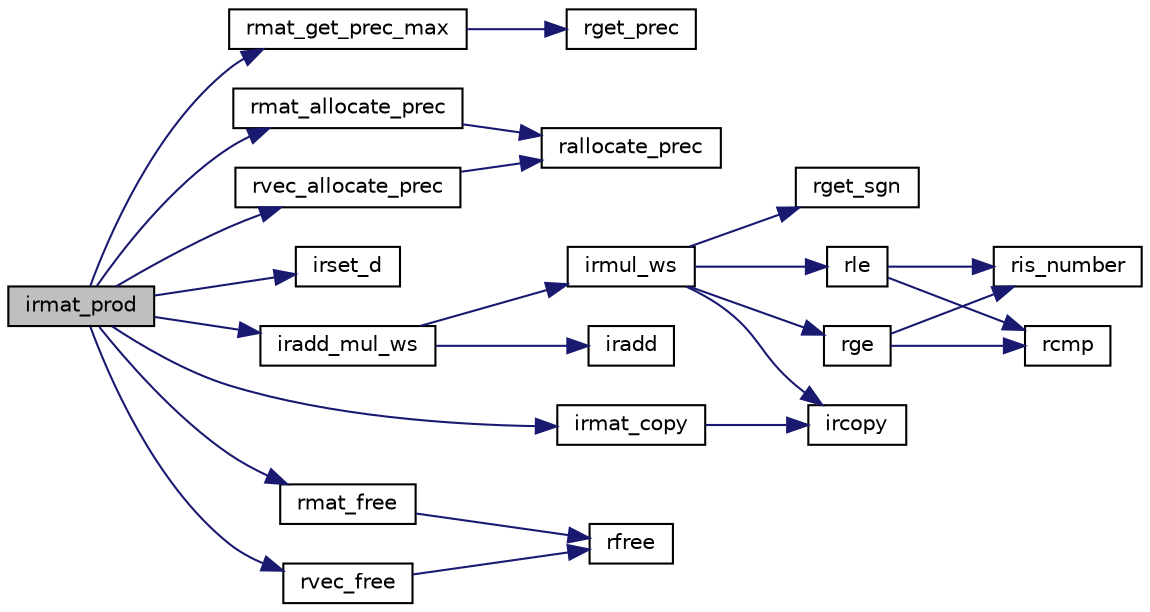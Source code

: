 digraph "irmat_prod"
{
  edge [fontname="Helvetica",fontsize="10",labelfontname="Helvetica",labelfontsize="10"];
  node [fontname="Helvetica",fontsize="10",shape=record];
  rankdir="LR";
  Node132 [label="irmat_prod",height=0.2,width=0.4,color="black", fillcolor="grey75", style="filled", fontcolor="black"];
  Node132 -> Node133 [color="midnightblue",fontsize="10",style="solid",fontname="Helvetica"];
  Node133 [label="rmat_get_prec_max",height=0.2,width=0.4,color="black", fillcolor="white", style="filled",URL="$is__rmat_8h.html#aa8d8bebcc4d6f4f9594215e41dff4bfa",tooltip="rmulti型行列の精度(ビット数)の最大値の取得. "];
  Node133 -> Node134 [color="midnightblue",fontsize="10",style="solid",fontname="Helvetica"];
  Node134 [label="rget_prec",height=0.2,width=0.4,color="black", fillcolor="white", style="filled",URL="$is__rmulti_8h.html#ad9bc8d534620527dc3c46ef4c9d04442",tooltip="rmulti型の浮動小数点数の精度(ビット数)を取得. "];
  Node132 -> Node135 [color="midnightblue",fontsize="10",style="solid",fontname="Helvetica"];
  Node135 [label="rmat_allocate_prec",height=0.2,width=0.4,color="black", fillcolor="white", style="filled",URL="$is__rmat_8h.html#a474cfe62c18d90d42b8f80504449ea43",tooltip="rmulti型の行列の精度を指定しての新規生成. "];
  Node135 -> Node136 [color="midnightblue",fontsize="10",style="solid",fontname="Helvetica"];
  Node136 [label="rallocate_prec",height=0.2,width=0.4,color="black", fillcolor="white", style="filled",URL="$is__rmulti_8h.html#aeee0c826203695436900dc02890f433c",tooltip="rmulti型の精度を指定しての新規生成. "];
  Node132 -> Node137 [color="midnightblue",fontsize="10",style="solid",fontname="Helvetica"];
  Node137 [label="rvec_allocate_prec",height=0.2,width=0.4,color="black", fillcolor="white", style="filled",URL="$is__rvec_8h.html#a3c8378f86082105c9187889275301862",tooltip="rmulti型のベクトルの精度を指定しての新規生成. "];
  Node137 -> Node136 [color="midnightblue",fontsize="10",style="solid",fontname="Helvetica"];
  Node132 -> Node138 [color="midnightblue",fontsize="10",style="solid",fontname="Helvetica"];
  Node138 [label="irset_d",height=0.2,width=0.4,color="black", fillcolor="white", style="filled",URL="$irmulti_8c.html#a2fdabfa10335af36c3951880616b5589",tooltip="倍精度実数の設定 [y0,y1]=[x,x]. "];
  Node132 -> Node139 [color="midnightblue",fontsize="10",style="solid",fontname="Helvetica"];
  Node139 [label="iradd_mul_ws",height=0.2,width=0.4,color="black", fillcolor="white", style="filled",URL="$irmulti_8c.html#ae64aecdeae63e038737355c46eadc485",tooltip="積の加算 [z0,z1]+=[x0,x1]*[y0,y1] "];
  Node139 -> Node140 [color="midnightblue",fontsize="10",style="solid",fontname="Helvetica"];
  Node140 [label="irmul_ws",height=0.2,width=0.4,color="black", fillcolor="white", style="filled",URL="$irmulti_8c.html#a155da2facf0acf8c8ec13da533f90ef6",tooltip="掛け算 [z0,z1]=[x0,x1]*[y0,y1] "];
  Node140 -> Node141 [color="midnightblue",fontsize="10",style="solid",fontname="Helvetica"];
  Node141 [label="rget_sgn",height=0.2,width=0.4,color="black", fillcolor="white", style="filled",URL="$is__rmulti_8h.html#a1eabb75964384f5b7057a0275385d4bb",tooltip="rmulti型の浮動小数点数の符号部の取得. "];
  Node140 -> Node142 [color="midnightblue",fontsize="10",style="solid",fontname="Helvetica"];
  Node142 [label="rle",height=0.2,width=0.4,color="black", fillcolor="white", style="filled",URL="$is__rmulti_8h.html#a72d8f7f7abd4fa2ff89f488742ff7ca7",tooltip="rmulti型の値の比較 x<=y "];
  Node142 -> Node143 [color="midnightblue",fontsize="10",style="solid",fontname="Helvetica"];
  Node143 [label="ris_number",height=0.2,width=0.4,color="black", fillcolor="white", style="filled",URL="$rmulti_8c.html#a02c3c838634809fb6260ab78926b5f8b",tooltip="rmulti型が数であるかの判定. "];
  Node142 -> Node144 [color="midnightblue",fontsize="10",style="solid",fontname="Helvetica"];
  Node144 [label="rcmp",height=0.2,width=0.4,color="black", fillcolor="white", style="filled",URL="$rmulti_8c.html#aa7f2e03f88a388911123c82ad3f36b16",tooltip="rmulti型の値の比較 x<=>y "];
  Node140 -> Node145 [color="midnightblue",fontsize="10",style="solid",fontname="Helvetica"];
  Node145 [label="rge",height=0.2,width=0.4,color="black", fillcolor="white", style="filled",URL="$is__rmulti_8h.html#a7544c8c3220be262b43d9cdcacd5f8f2",tooltip="rmulti型の値の比較 x>=y "];
  Node145 -> Node143 [color="midnightblue",fontsize="10",style="solid",fontname="Helvetica"];
  Node145 -> Node144 [color="midnightblue",fontsize="10",style="solid",fontname="Helvetica"];
  Node140 -> Node146 [color="midnightblue",fontsize="10",style="solid",fontname="Helvetica"];
  Node146 [label="ircopy",height=0.2,width=0.4,color="black", fillcolor="white", style="filled",URL="$irmulti_8c.html#aaf2192a33e04cbba12da47550fde287e",tooltip="コピー [y0,y1]=[x0,x1]. "];
  Node139 -> Node147 [color="midnightblue",fontsize="10",style="solid",fontname="Helvetica"];
  Node147 [label="iradd",height=0.2,width=0.4,color="black", fillcolor="white", style="filled",URL="$irmulti_8c.html#a2a3a18d72fa9e737ac67d95ccb3e8ca9",tooltip="足し算 [z0,z1]=[x0,x1]+[y0,y1] "];
  Node132 -> Node148 [color="midnightblue",fontsize="10",style="solid",fontname="Helvetica"];
  Node148 [label="irmat_copy",height=0.2,width=0.4,color="black", fillcolor="white", style="filled",URL="$irmat_8c.html#a5c0e76e09c564c0a1c710c4e160d14aa",tooltip="コピー [B0,B1]=[A0,A1] "];
  Node148 -> Node146 [color="midnightblue",fontsize="10",style="solid",fontname="Helvetica"];
  Node132 -> Node149 [color="midnightblue",fontsize="10",style="solid",fontname="Helvetica"];
  Node149 [label="rmat_free",height=0.2,width=0.4,color="black", fillcolor="white", style="filled",URL="$is__rmat_8h.html#a53c98fd51179ef3da5393f0de6c5e833",tooltip="rmulti型の行列の終了処理. "];
  Node149 -> Node150 [color="midnightblue",fontsize="10",style="solid",fontname="Helvetica"];
  Node150 [label="rfree",height=0.2,width=0.4,color="black", fillcolor="white", style="filled",URL="$is__rmulti_8h.html#abd2ceb7eaa6481640a45357d44034950",tooltip="rmulti型の終了処理. "];
  Node132 -> Node151 [color="midnightblue",fontsize="10",style="solid",fontname="Helvetica"];
  Node151 [label="rvec_free",height=0.2,width=0.4,color="black", fillcolor="white", style="filled",URL="$is__rvec_8h.html#a595468148dda7b3dc347d2f5040a3dd1",tooltip="rmulti型のベクトルの終了処理. "];
  Node151 -> Node150 [color="midnightblue",fontsize="10",style="solid",fontname="Helvetica"];
}

